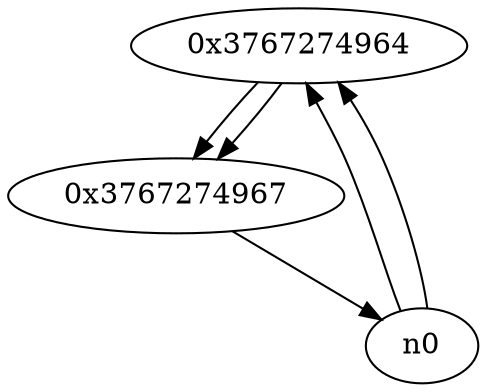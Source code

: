 digraph G{
/* nodes */
  n1 [label="0x3767274964"]
  n2 [label="0x3767274967"]
/* edges */
n1 -> n2;
n0 -> n1;
n0 -> n1;
n2 -> n0;
n1 -> n2;
}
